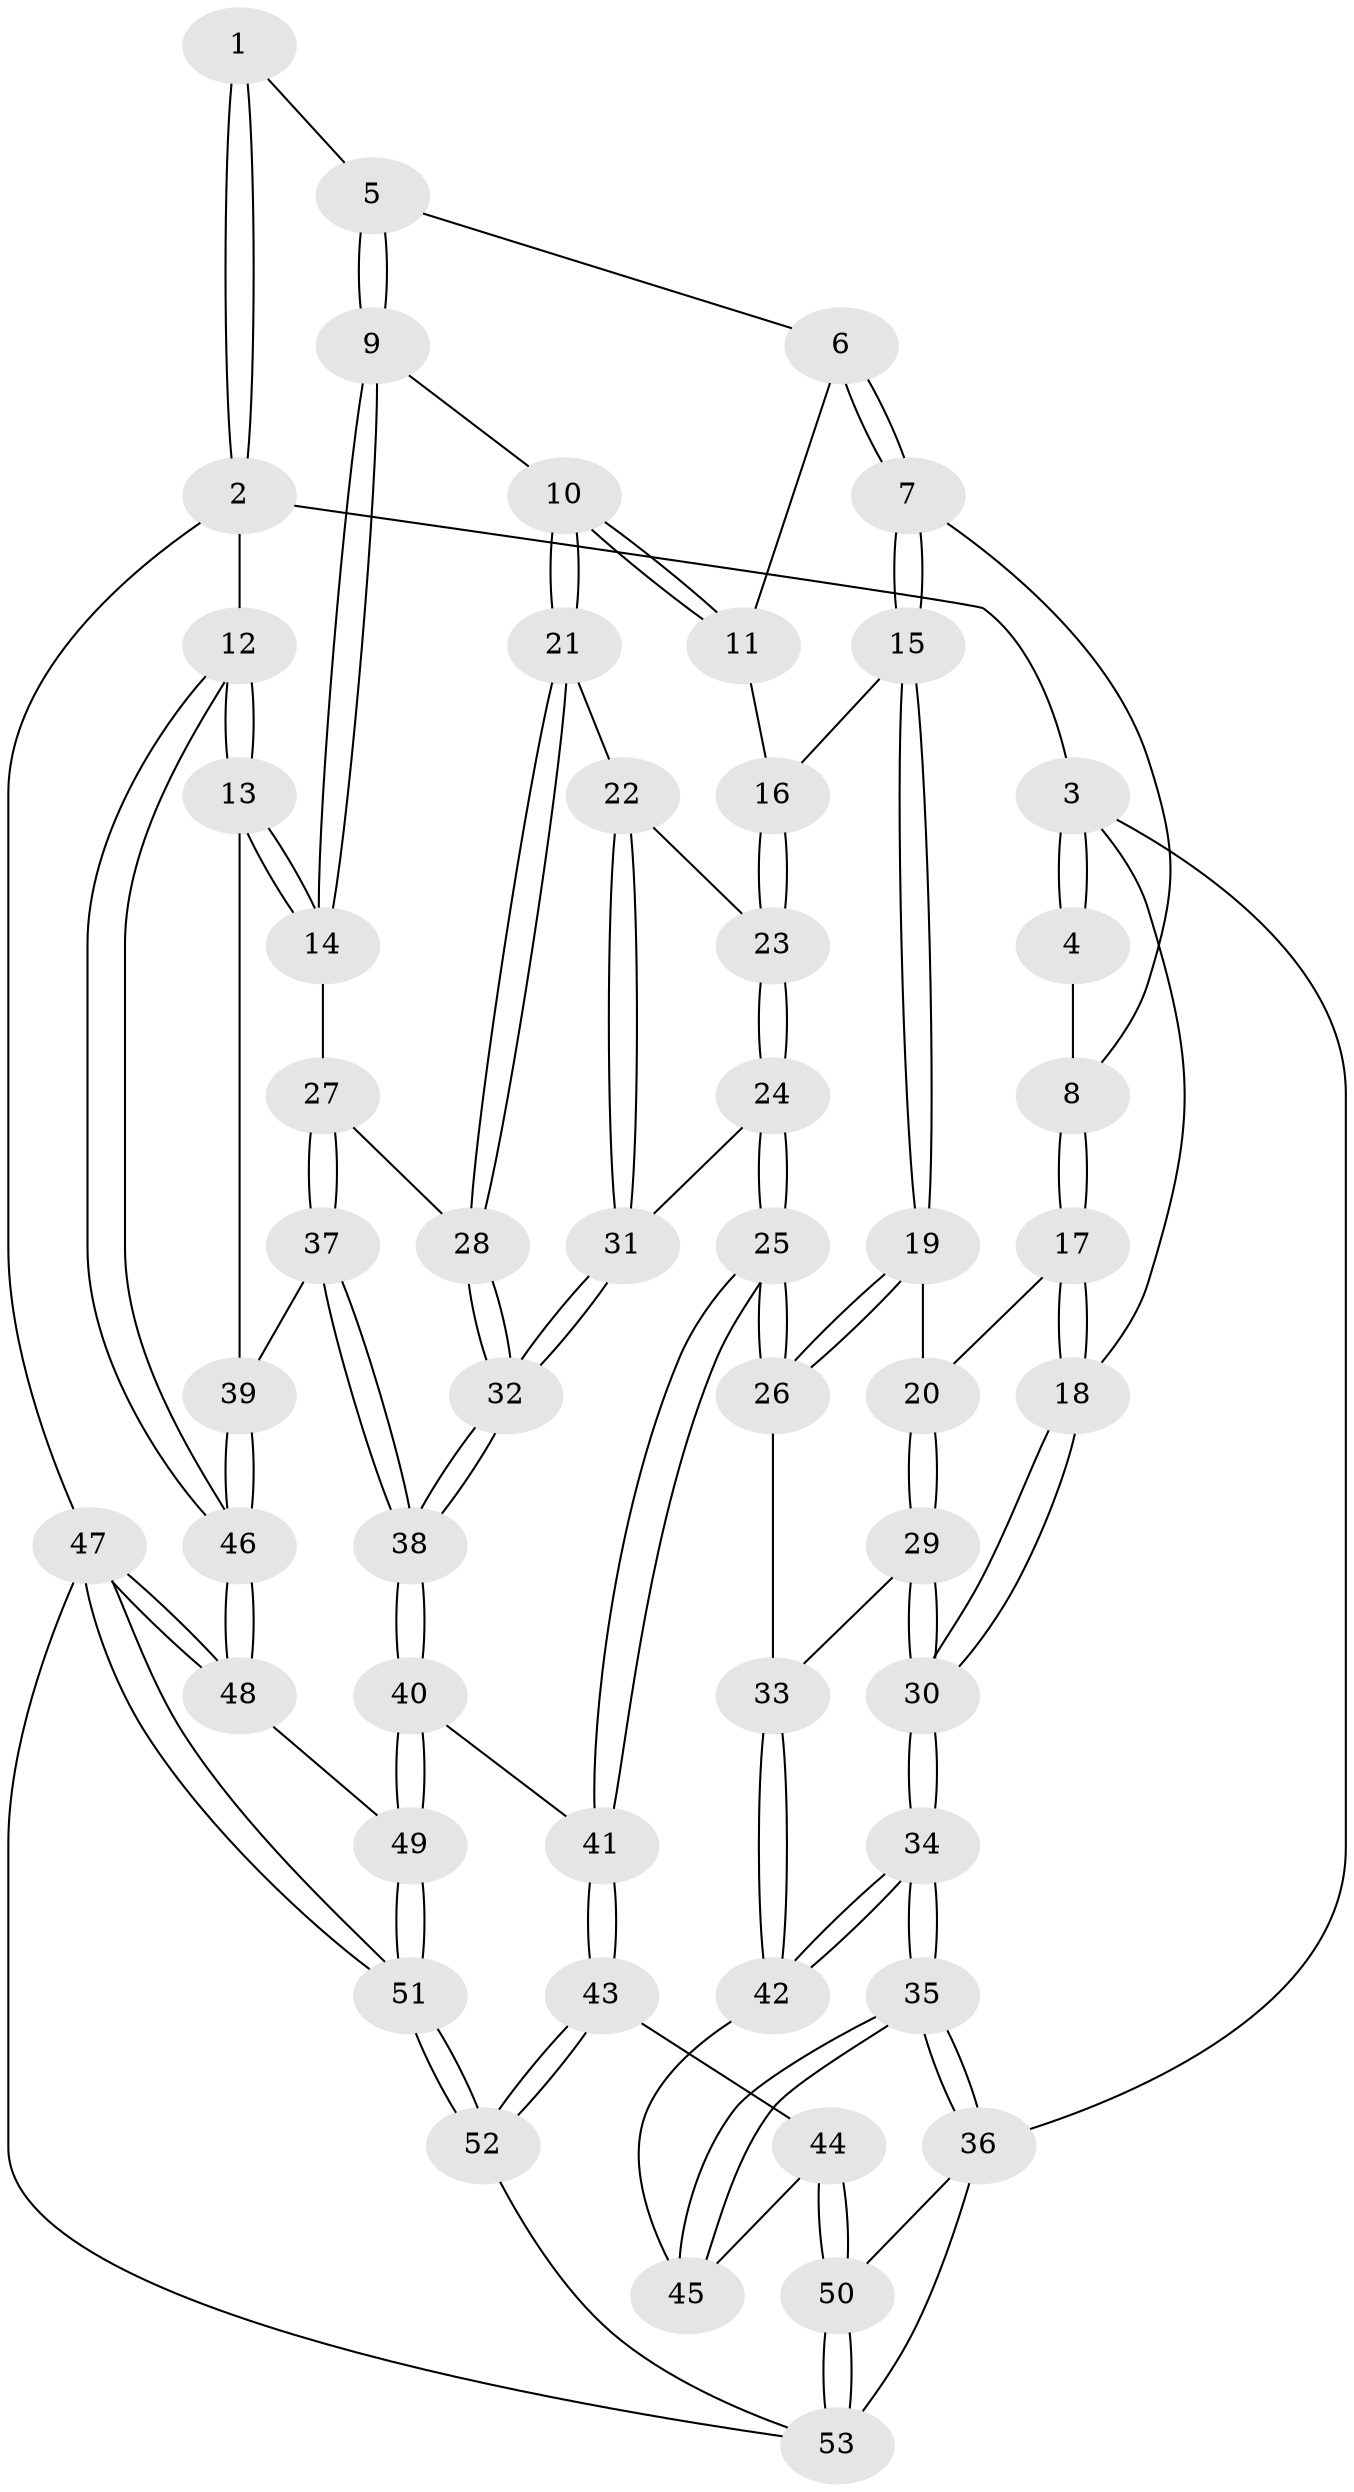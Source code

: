 // coarse degree distribution, {3: 0.21875, 7: 0.03125, 4: 0.5, 5: 0.1875, 6: 0.03125, 8: 0.03125}
// Generated by graph-tools (version 1.1) at 2025/24/03/03/25 07:24:32]
// undirected, 53 vertices, 129 edges
graph export_dot {
graph [start="1"]
  node [color=gray90,style=filled];
  1 [pos="+0.8234327298660596+0"];
  2 [pos="+1+0"];
  3 [pos="+0+0"];
  4 [pos="+0.34386862792725714+0"];
  5 [pos="+0.784395717816466+0"];
  6 [pos="+0.6812237407051319+0"];
  7 [pos="+0.4247662629813095+0.09221287771342203"];
  8 [pos="+0.41236601381144533+0.07536035808396942"];
  9 [pos="+0.8040820078126419+0.07595490391133979"];
  10 [pos="+0.6865987117597755+0.1998315985691754"];
  11 [pos="+0.5709840209301392+0.14830157649417527"];
  12 [pos="+1+0.2984486552709797"];
  13 [pos="+1+0.282507790196952"];
  14 [pos="+0.964151293516665+0.27212165873138544"];
  15 [pos="+0.4287825037866952+0.1033265953710372"];
  16 [pos="+0.5097213850136482+0.1546824805686686"];
  17 [pos="+0.18356993008469766+0.15417591947530093"];
  18 [pos="+0+0"];
  19 [pos="+0.3707077569751385+0.26074166809308136"];
  20 [pos="+0.22203174579063759+0.21542627991741972"];
  21 [pos="+0.6786389761869598+0.23441601128599177"];
  22 [pos="+0.6467212630711556+0.25443640884955504"];
  23 [pos="+0.5359495109108834+0.23855983317876725"];
  24 [pos="+0.4883189161064345+0.39080351342932546"];
  25 [pos="+0.41286872551011283+0.4046080275936097"];
  26 [pos="+0.39596913963243574+0.39514631526773414"];
  27 [pos="+0.9389966524431481+0.29099632044498014"];
  28 [pos="+0.7517412883923202+0.340996703810626"];
  29 [pos="+0.2029485267170171+0.37144940081340166"];
  30 [pos="+0+0.2644730693156559"];
  31 [pos="+0.5665828036309681+0.4083537560759099"];
  32 [pos="+0.670517995129123+0.47684613562687916"];
  33 [pos="+0.24765638366966675+0.4194174854760596"];
  34 [pos="+0+0.43506355016640674"];
  35 [pos="+0+0.7019919644614591"];
  36 [pos="+0+0.7209478034633225"];
  37 [pos="+0.8253788468341811+0.5339242864022468"];
  38 [pos="+0.7239590690764526+0.6048643623469271"];
  39 [pos="+0.9023829403196205+0.5302308010787672"];
  40 [pos="+0.714792274331975+0.6668778897334008"];
  41 [pos="+0.4255804063706994+0.704362335395172"];
  42 [pos="+0.18857224934683076+0.5284805591312168"];
  43 [pos="+0.4001426408735028+0.725485937692018"];
  44 [pos="+0.24614537498538966+0.6845814413246093"];
  45 [pos="+0.19661646877919706+0.5785934078327286"];
  46 [pos="+1+0.548257674993013"];
  47 [pos="+1+1"];
  48 [pos="+1+0.6853932696581466"];
  49 [pos="+0.7238104450296552+0.6797981144693744"];
  50 [pos="+0.06612368817572263+0.8067130505841833"];
  51 [pos="+0.8162898750889134+1"];
  52 [pos="+0.3953519087597335+1"];
  53 [pos="+0.2635112444016245+1"];
  1 -- 2;
  1 -- 2;
  1 -- 5;
  2 -- 3;
  2 -- 12;
  2 -- 47;
  3 -- 4;
  3 -- 4;
  3 -- 18;
  3 -- 36;
  4 -- 8;
  5 -- 6;
  5 -- 9;
  5 -- 9;
  6 -- 7;
  6 -- 7;
  6 -- 11;
  7 -- 8;
  7 -- 15;
  7 -- 15;
  8 -- 17;
  8 -- 17;
  9 -- 10;
  9 -- 14;
  9 -- 14;
  10 -- 11;
  10 -- 11;
  10 -- 21;
  10 -- 21;
  11 -- 16;
  12 -- 13;
  12 -- 13;
  12 -- 46;
  12 -- 46;
  13 -- 14;
  13 -- 14;
  13 -- 39;
  14 -- 27;
  15 -- 16;
  15 -- 19;
  15 -- 19;
  16 -- 23;
  16 -- 23;
  17 -- 18;
  17 -- 18;
  17 -- 20;
  18 -- 30;
  18 -- 30;
  19 -- 20;
  19 -- 26;
  19 -- 26;
  20 -- 29;
  20 -- 29;
  21 -- 22;
  21 -- 28;
  21 -- 28;
  22 -- 23;
  22 -- 31;
  22 -- 31;
  23 -- 24;
  23 -- 24;
  24 -- 25;
  24 -- 25;
  24 -- 31;
  25 -- 26;
  25 -- 26;
  25 -- 41;
  25 -- 41;
  26 -- 33;
  27 -- 28;
  27 -- 37;
  27 -- 37;
  28 -- 32;
  28 -- 32;
  29 -- 30;
  29 -- 30;
  29 -- 33;
  30 -- 34;
  30 -- 34;
  31 -- 32;
  31 -- 32;
  32 -- 38;
  32 -- 38;
  33 -- 42;
  33 -- 42;
  34 -- 35;
  34 -- 35;
  34 -- 42;
  34 -- 42;
  35 -- 36;
  35 -- 36;
  35 -- 45;
  35 -- 45;
  36 -- 50;
  36 -- 53;
  37 -- 38;
  37 -- 38;
  37 -- 39;
  38 -- 40;
  38 -- 40;
  39 -- 46;
  39 -- 46;
  40 -- 41;
  40 -- 49;
  40 -- 49;
  41 -- 43;
  41 -- 43;
  42 -- 45;
  43 -- 44;
  43 -- 52;
  43 -- 52;
  44 -- 45;
  44 -- 50;
  44 -- 50;
  46 -- 48;
  46 -- 48;
  47 -- 48;
  47 -- 48;
  47 -- 51;
  47 -- 51;
  47 -- 53;
  48 -- 49;
  49 -- 51;
  49 -- 51;
  50 -- 53;
  50 -- 53;
  51 -- 52;
  51 -- 52;
  52 -- 53;
}
